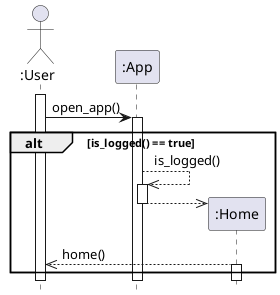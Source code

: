 @startuml sequence_authentication_login_already_logged

hide footbox

actor ":User" as user 
participant ":App" as screen 
'participant ":Server" as server 

activate user
    user -> screen : open_app()
    activate screen
        alt is_logged() == true
            screen -->> screen : is_logged()
            activate screen
                create ":Home" as home
                screen -->> home
            deactivate screen
                home -->> user : home()
                activate home
        end

@enduml

@startuml sequence_authentication_login_loop

hide footbox

actor ":User" as user
participant ":Login" as login
participant ":Server" as server

activate user
loop is_valid() == false 
            user -> login : send_credentials()
            activate login

participant ":Server" as server 

                activate server
                login -->> server : validate_credentials()
                    server -->> server : check_credentials()
                    activate server
                        server -> login : is_valid( false ) 
                        login -> user : login_error()
                    
            end


@enduml 

@startuml sequence_authentication_login

hide footbox

actor ":User" as user 
participant ":App" as screen 
participant ":Server" as server
activate server
activate user
    user -> screen : open_app()
    activate screen
        alt is_logged() != true
            screen -->> screen : is_logged()
            activate screen
                create ":Login" as login
                screen -->> login
            deactivate screen
                    activate login
                    activate server
            ref over user, screen, server, login : sequence_authentication_login_loop
            
                        server -> login : is_valid( true )
                    deactivate server
                    login -> screen : logged_in()
                    activate screen

                        login -> user : logged_in()
            deactivate login
                        screen -> login : destroy

            destroy login
                        create ":Home" as home 
                        screen -->> home
                    deactivate screen
                    activate home
                        home -> user : shows_home()
        end
    deactivate screen
deactivate user


@enduml

@startuml sequence_authentication_register

hide footbox

actor ":User" as user
participant ":App" as app

activate user
    user -> app : open_app()
    activate app
        create ":Register" as register
        app -> register : <<create>> register

        loop exists() == true
        user -> register : fill_form()
        activate register

participant ":Server" as server
        activate server
            
            register -> server : check_if_exists()
            activate server
                server -->> server : check()
                server -> register : exists( true )
            
                register -> user : account_exists()
        end

                server -> register : exists( false )
                server -->> server : save_account()
            deactivate server
            register -> user : account_created()
            register -> app : account_created()
        deactivate register
        app -> register : destroy
        destroy register
    ref over user, app, server : sequence_authentication_login

@enduml

@startuml sequence_authentication

hide footbox

actor ":User" as user 
participant ":App" as app 
participant ":Server" as server 

activate user
user -> app : open_app()

activate app
activate server

alt has_no_account

    ref over user, app, server : sequence_authentication_register

end

alt has_account
    
    ref over user, app, server : sequence_authentication_login_already_logged

else 

    ref over user, app, server : sequence_authentication_login

end

create ":Home" as home
app -> home : <<create>> :Home

user -> home : access home page
activate home
@enduml


@startuml sequence_add_group
hide footbox

actor ":User" as user
'participant ":App" as app
participant ":Home" as home
participant ":Server" as server
'database "Ext:imdb-api" as imdb

activate user
'activate app
activate home
activate server

user -> home : create_group()
activate home
    home -->> server : check_user_group()
    activate server
        server -->> server : verify_can_create_group()
        alt can't create
            server -> home : can_create( false )
            home -> user : cannot_create_msg()
        else can create
            server -> home : can_create( true )
    deactivate server
        end
    home -->> user : send_group_form()
    user -> home : send_form()
    home -->> server : send_group_creation_request()
    activate server
        server -->> server : create_group()
        server -> home : group_created()
    deactivate server


@enduml 

@startuml sequence_add_movie

hide footbox

actor ":User" as user
participant ":App" as app 
participant ":Home" as home
participant ":Server" as server 
database "Ext:imdb-api" as imdb 

activate user
activate app
activate home
activate server 

ref over user, home, server : sequence_authentication

user -> app : request_movie()
activate app
    app -> home : check_movie_group()
    home -> server : call_server()
    activate server
        server -->> home : return_options()
        home -->> user : show_options()
        alt user find movie
            user -> home : choose_movie()
            home -> server : give_movie()
            server -->> server : verify_can_add_movie()
            server -->> home : call_success_save()
            home -->> user : can_add_msg()
        end
        alt already exist in group
            server -->> home : can_add_movie_group( false )
            home -->> user : cannot_add_msg()
        else don't exist in db
            server -->> home : call_unsuccessful_find()
            home -->> user : search_imdb_option()
            user -> home : use_imdb()
            home -> server : call_server_imdb()
            server -> imdb : add_movie_by_api
            server -->> home : can_add_movie_group( true ) 
            home -->> user : can_add_msg()       
        else can add
            server -->> home : can_add_movie_group( true )
            home -->> user : can_add_msg()
    deactivate server
         end






@enduml
